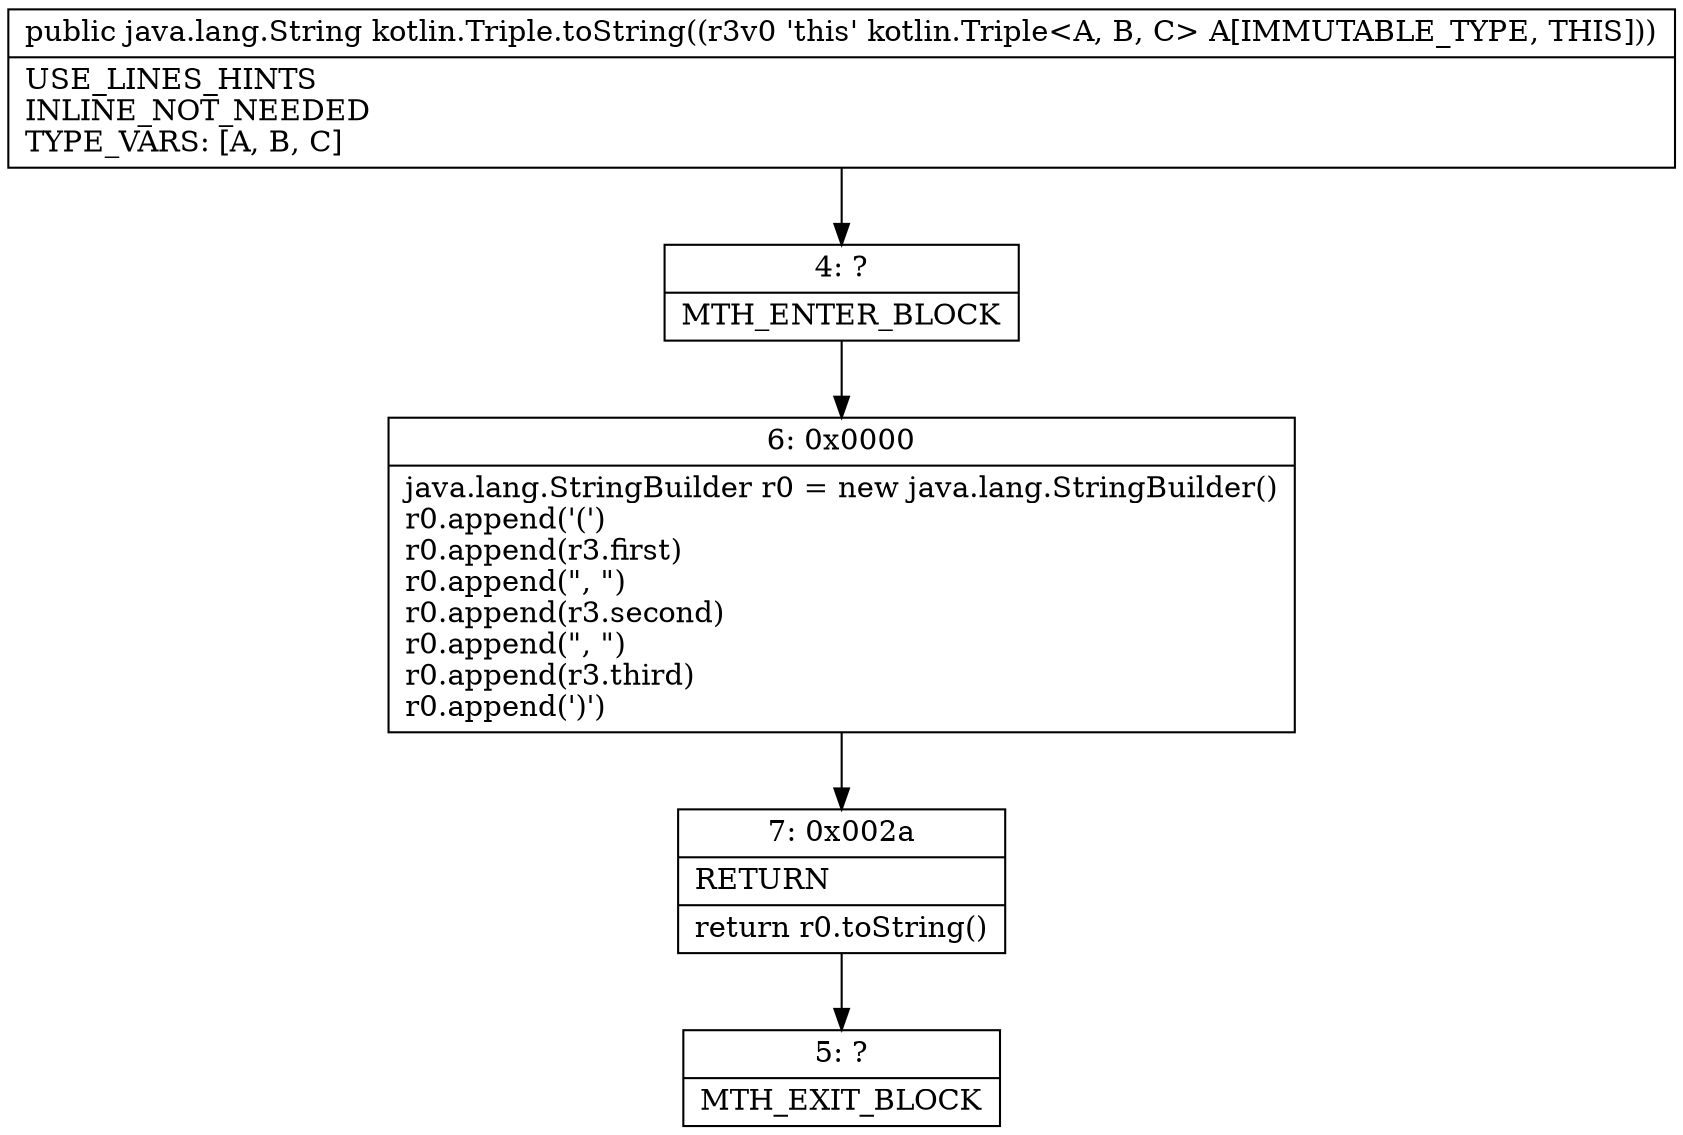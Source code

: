 digraph "CFG forkotlin.Triple.toString()Ljava\/lang\/String;" {
Node_4 [shape=record,label="{4\:\ ?|MTH_ENTER_BLOCK\l}"];
Node_6 [shape=record,label="{6\:\ 0x0000|java.lang.StringBuilder r0 = new java.lang.StringBuilder()\lr0.append('(')\lr0.append(r3.first)\lr0.append(\", \")\lr0.append(r3.second)\lr0.append(\", \")\lr0.append(r3.third)\lr0.append(')')\l}"];
Node_7 [shape=record,label="{7\:\ 0x002a|RETURN\l|return r0.toString()\l}"];
Node_5 [shape=record,label="{5\:\ ?|MTH_EXIT_BLOCK\l}"];
MethodNode[shape=record,label="{public java.lang.String kotlin.Triple.toString((r3v0 'this' kotlin.Triple\<A, B, C\> A[IMMUTABLE_TYPE, THIS]))  | USE_LINES_HINTS\lINLINE_NOT_NEEDED\lTYPE_VARS: [A, B, C]\l}"];
MethodNode -> Node_4;Node_4 -> Node_6;
Node_6 -> Node_7;
Node_7 -> Node_5;
}

